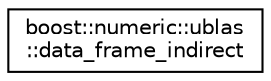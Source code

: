 digraph "Graphical Class Hierarchy"
{
  edge [fontname="Helvetica",fontsize="10",labelfontname="Helvetica",labelfontsize="10"];
  node [fontname="Helvetica",fontsize="10",shape=record];
  rankdir="LR";
  Node1 [label="boost::numeric::ublas\l::data_frame_indirect",height=0.2,width=0.4,color="black", fillcolor="white", style="filled",URL="$classboost_1_1numeric_1_1ublas_1_1data__frame__indirect.html",tooltip="Represents data_frame column indirect class Builds an indirect vector on columns of another data_fram..."];
}
